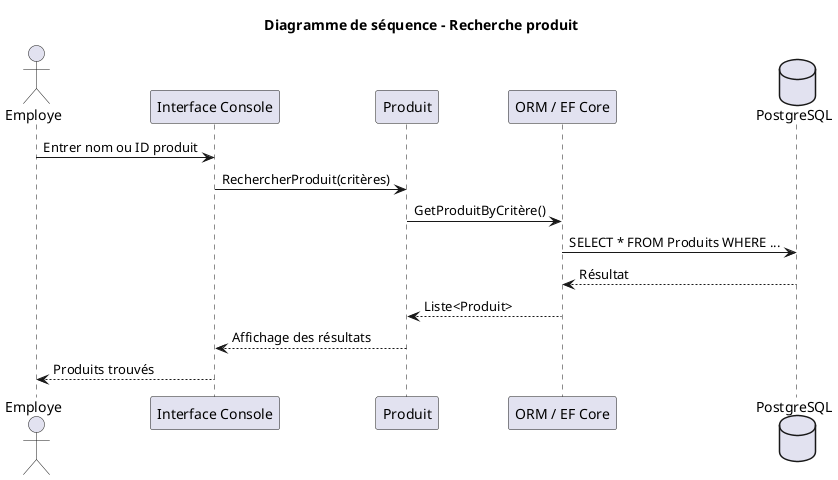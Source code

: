 @startuml
title Diagramme de séquence - Recherche produit
actor Employe
participant "Interface Console" as UI
participant "Produit" as Service
participant "ORM / EF Core" as ORM
database "PostgreSQL" as DB

Employe -> UI : Entrer nom ou ID produit
UI -> Service : RechercherProduit(critères)
Service -> ORM : GetProduitByCritère()
ORM -> DB : SELECT * FROM Produits WHERE ...
DB --> ORM : Résultat
ORM --> Service : Liste<Produit>
Service --> UI : Affichage des résultats
UI --> Employe : Produits trouvés

@enduml